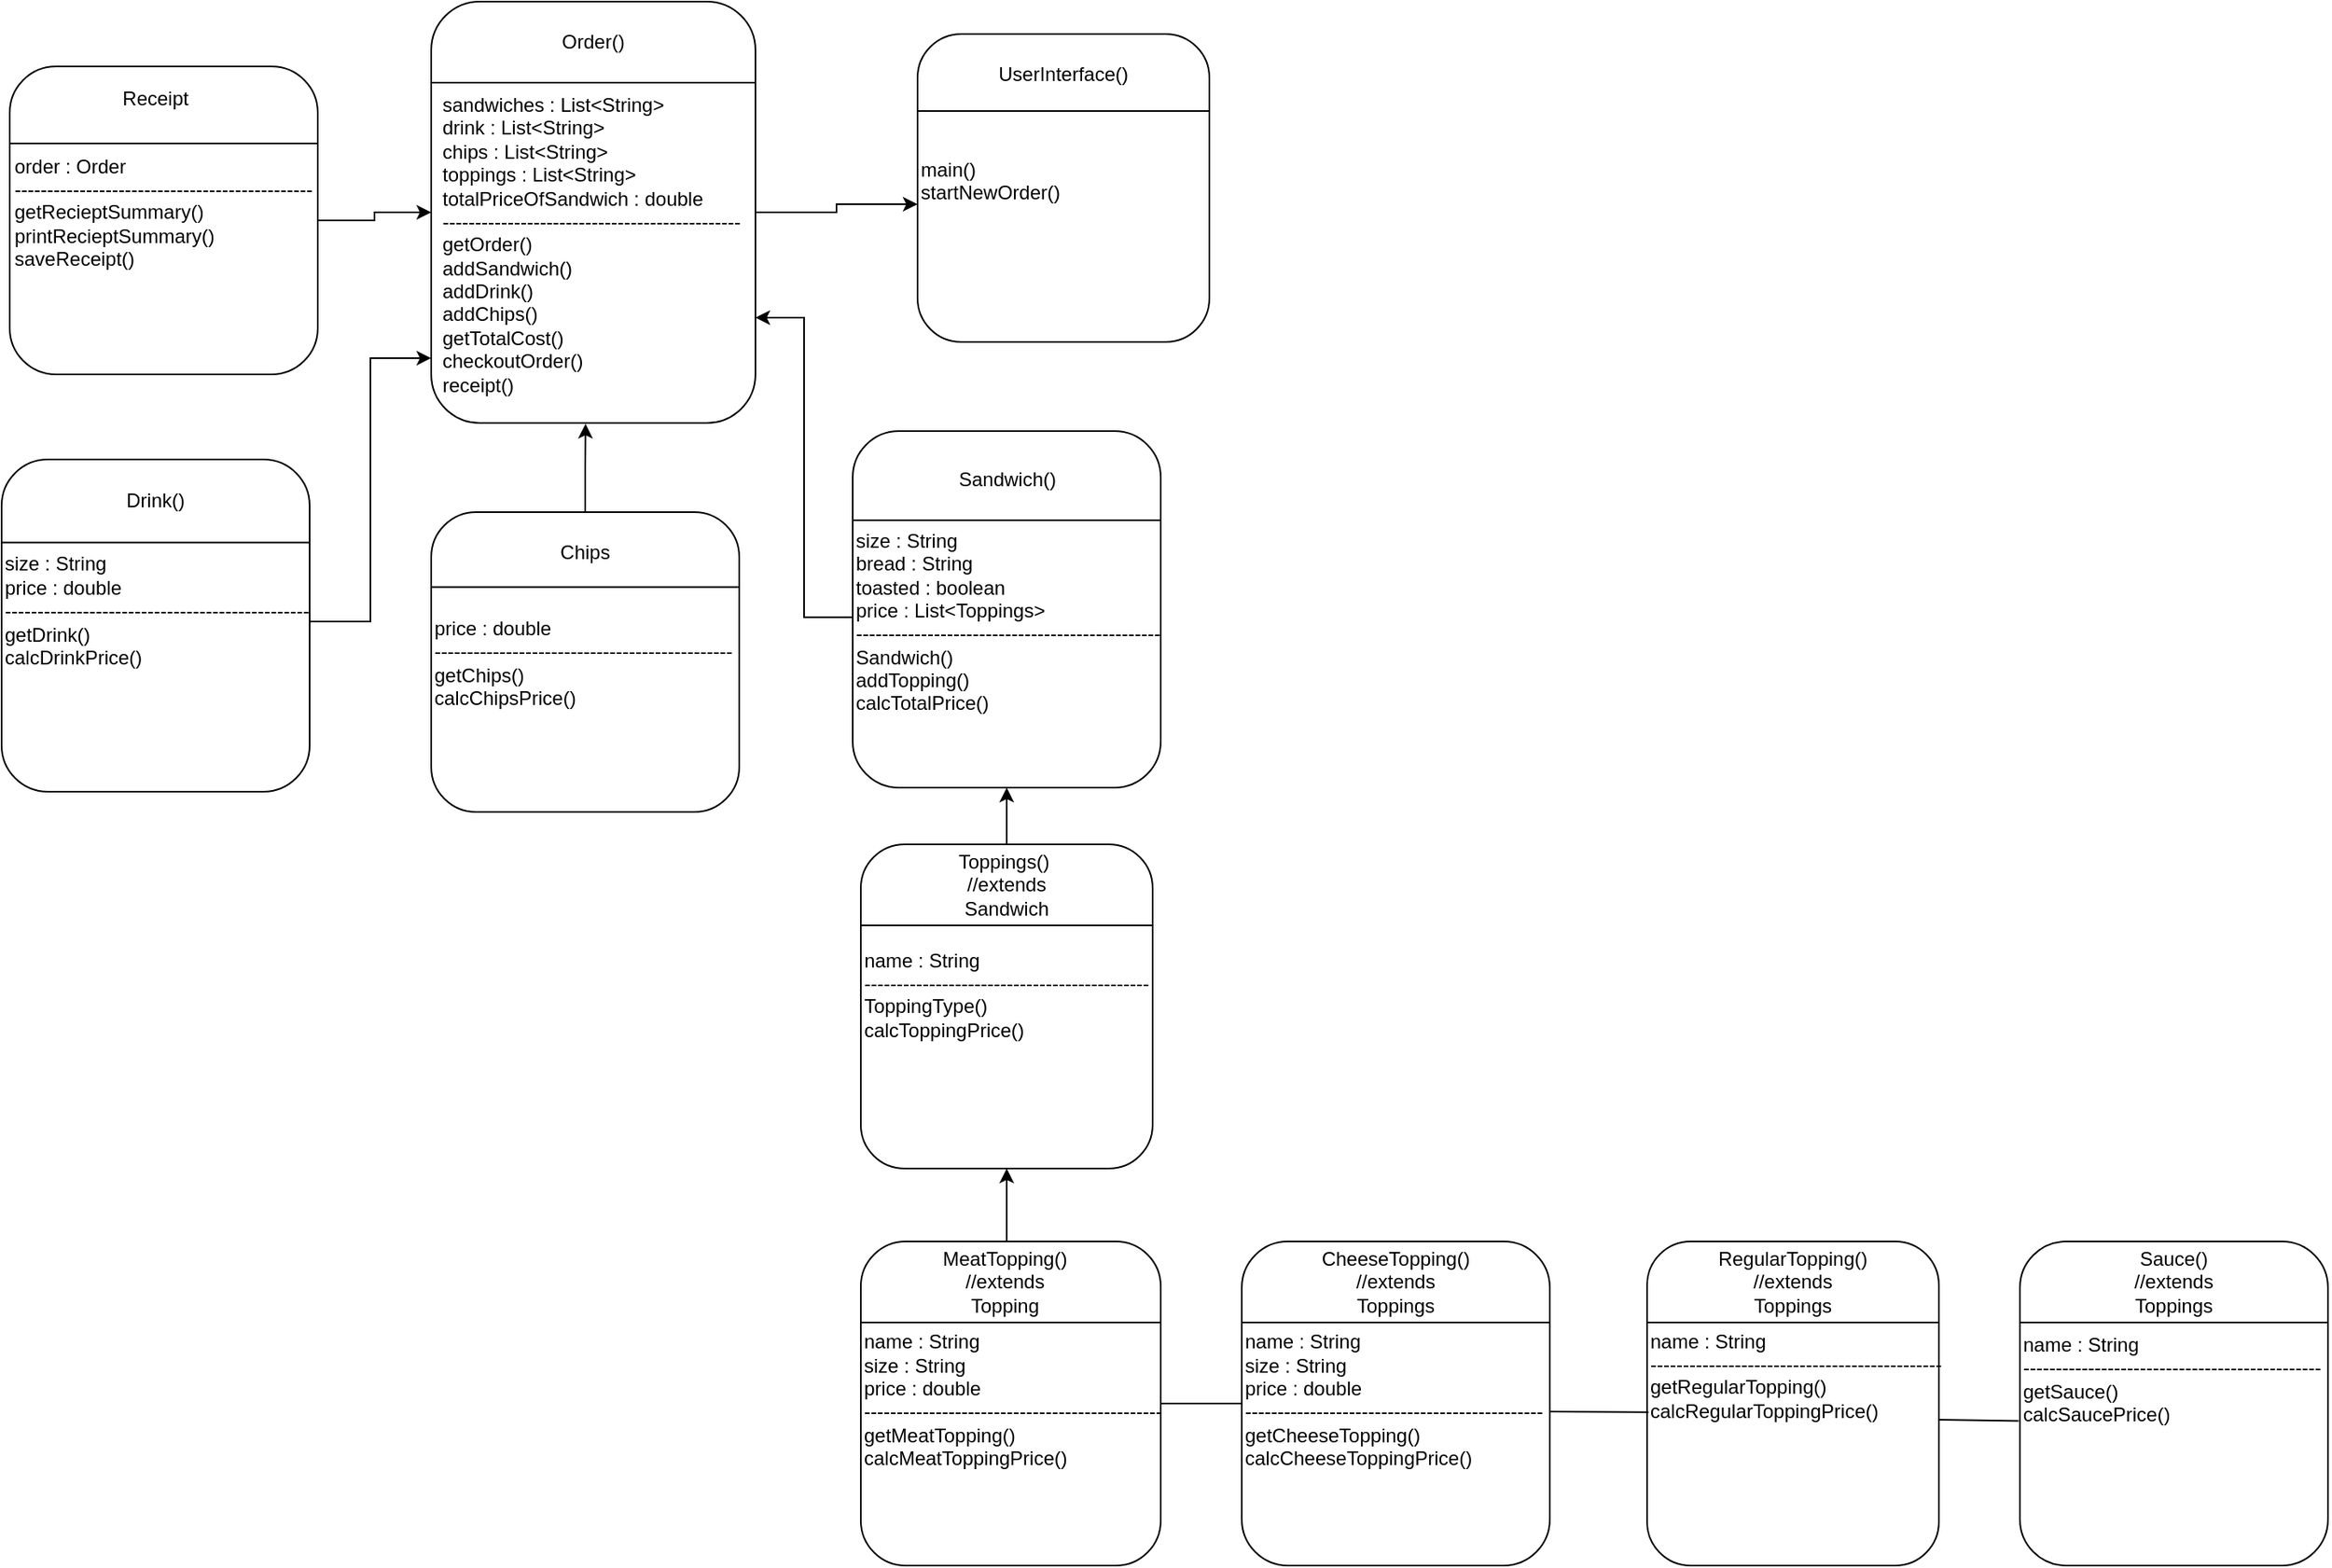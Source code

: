 <mxfile version="24.8.3">
  <diagram id="C5RBs43oDa-KdzZeNtuy" name="Page-1">
    <mxGraphModel dx="1996" dy="2198" grid="1" gridSize="10" guides="1" tooltips="1" connect="1" arrows="1" fold="1" page="1" pageScale="1" pageWidth="827" pageHeight="1169" math="0" shadow="0">
      <root>
        <mxCell id="WIyWlLk6GJQsqaUBKTNV-0" />
        <mxCell id="WIyWlLk6GJQsqaUBKTNV-1" parent="WIyWlLk6GJQsqaUBKTNV-0" />
        <mxCell id="g8ziXp4ras8LX38dk12a-0" value="" style="rounded=1;whiteSpace=wrap;html=1;" vertex="1" parent="WIyWlLk6GJQsqaUBKTNV-1">
          <mxGeometry x="760" y="-20" width="180" height="190" as="geometry" />
        </mxCell>
        <mxCell id="g8ziXp4ras8LX38dk12a-1" value="" style="endArrow=none;html=1;rounded=0;entryX=1;entryY=0.25;entryDx=0;entryDy=0;exitX=0;exitY=0.25;exitDx=0;exitDy=0;" edge="1" parent="WIyWlLk6GJQsqaUBKTNV-1" source="g8ziXp4ras8LX38dk12a-0" target="g8ziXp4ras8LX38dk12a-0">
          <mxGeometry width="50" height="50" relative="1" as="geometry">
            <mxPoint x="780" y="90" as="sourcePoint" />
            <mxPoint x="830" y="40" as="targetPoint" />
          </mxGeometry>
        </mxCell>
        <mxCell id="g8ziXp4ras8LX38dk12a-2" value="" style="rounded=1;whiteSpace=wrap;html=1;" vertex="1" parent="WIyWlLk6GJQsqaUBKTNV-1">
          <mxGeometry x="960" y="725" width="190" height="200" as="geometry" />
        </mxCell>
        <mxCell id="g8ziXp4ras8LX38dk12a-3" value="" style="endArrow=none;html=1;rounded=0;entryX=1;entryY=0.25;entryDx=0;entryDy=0;exitX=0;exitY=0.25;exitDx=0;exitDy=0;" edge="1" parent="WIyWlLk6GJQsqaUBKTNV-1" source="g8ziXp4ras8LX38dk12a-2" target="g8ziXp4ras8LX38dk12a-2">
          <mxGeometry width="50" height="50" relative="1" as="geometry">
            <mxPoint x="790" y="145" as="sourcePoint" />
            <mxPoint x="840" y="95" as="targetPoint" />
          </mxGeometry>
        </mxCell>
        <mxCell id="g8ziXp4ras8LX38dk12a-72" value="" style="edgeStyle=orthogonalEdgeStyle;rounded=0;orthogonalLoop=1;jettySize=auto;html=1;" edge="1" parent="WIyWlLk6GJQsqaUBKTNV-1" source="g8ziXp4ras8LX38dk12a-4" target="g8ziXp4ras8LX38dk12a-25">
          <mxGeometry relative="1" as="geometry" />
        </mxCell>
        <mxCell id="g8ziXp4ras8LX38dk12a-4" value="" style="rounded=1;whiteSpace=wrap;html=1;" vertex="1" parent="WIyWlLk6GJQsqaUBKTNV-1">
          <mxGeometry x="460" y="-40" width="200" height="260" as="geometry" />
        </mxCell>
        <mxCell id="g8ziXp4ras8LX38dk12a-5" value="" style="endArrow=none;html=1;rounded=0;entryX=1;entryY=0.25;entryDx=0;entryDy=0;exitX=0;exitY=0.25;exitDx=0;exitDy=0;" edge="1" parent="WIyWlLk6GJQsqaUBKTNV-1">
          <mxGeometry width="50" height="50" relative="1" as="geometry">
            <mxPoint x="460" y="10" as="sourcePoint" />
            <mxPoint x="660" y="10" as="targetPoint" />
            <Array as="points">
              <mxPoint x="560" y="10" />
            </Array>
          </mxGeometry>
        </mxCell>
        <mxCell id="g8ziXp4ras8LX38dk12a-30" value="" style="edgeStyle=orthogonalEdgeStyle;rounded=0;orthogonalLoop=1;jettySize=auto;html=1;" edge="1" parent="WIyWlLk6GJQsqaUBKTNV-1" source="g8ziXp4ras8LX38dk12a-6" target="g8ziXp4ras8LX38dk12a-27">
          <mxGeometry relative="1" as="geometry" />
        </mxCell>
        <mxCell id="g8ziXp4ras8LX38dk12a-6" value="" style="rounded=1;whiteSpace=wrap;html=1;" vertex="1" parent="WIyWlLk6GJQsqaUBKTNV-1">
          <mxGeometry x="725" y="480" width="180" height="200" as="geometry" />
        </mxCell>
        <mxCell id="g8ziXp4ras8LX38dk12a-7" value="" style="endArrow=none;html=1;rounded=0;entryX=1;entryY=0.25;entryDx=0;entryDy=0;exitX=0;exitY=0.25;exitDx=0;exitDy=0;" edge="1" parent="WIyWlLk6GJQsqaUBKTNV-1" source="g8ziXp4ras8LX38dk12a-6" target="g8ziXp4ras8LX38dk12a-6">
          <mxGeometry width="50" height="50" relative="1" as="geometry">
            <mxPoint x="995" y="410" as="sourcePoint" />
            <mxPoint x="1045" y="360" as="targetPoint" />
          </mxGeometry>
        </mxCell>
        <mxCell id="g8ziXp4ras8LX38dk12a-8" value="" style="rounded=1;whiteSpace=wrap;html=1;" vertex="1" parent="WIyWlLk6GJQsqaUBKTNV-1">
          <mxGeometry x="195" y="242.5" width="190" height="205" as="geometry" />
        </mxCell>
        <mxCell id="g8ziXp4ras8LX38dk12a-9" value="" style="endArrow=none;html=1;rounded=0;entryX=1;entryY=0.25;entryDx=0;entryDy=0;exitX=0;exitY=0.25;exitDx=0;exitDy=0;" edge="1" parent="WIyWlLk6GJQsqaUBKTNV-1" source="g8ziXp4ras8LX38dk12a-8" target="g8ziXp4ras8LX38dk12a-8">
          <mxGeometry width="50" height="50" relative="1" as="geometry">
            <mxPoint x="-195" y="742.5" as="sourcePoint" />
            <mxPoint x="-145" y="692.5" as="targetPoint" />
          </mxGeometry>
        </mxCell>
        <mxCell id="g8ziXp4ras8LX38dk12a-12" value="" style="rounded=1;whiteSpace=wrap;html=1;" vertex="1" parent="WIyWlLk6GJQsqaUBKTNV-1">
          <mxGeometry x="1440" y="725" width="190" height="200" as="geometry" />
        </mxCell>
        <mxCell id="g8ziXp4ras8LX38dk12a-13" value="" style="endArrow=none;html=1;rounded=0;entryX=1;entryY=0.25;entryDx=0;entryDy=0;exitX=0;exitY=0.25;exitDx=0;exitDy=0;" edge="1" parent="WIyWlLk6GJQsqaUBKTNV-1" source="g8ziXp4ras8LX38dk12a-12" target="g8ziXp4ras8LX38dk12a-12">
          <mxGeometry width="50" height="50" relative="1" as="geometry">
            <mxPoint x="1040" y="115" as="sourcePoint" />
            <mxPoint x="1090" y="65" as="targetPoint" />
          </mxGeometry>
        </mxCell>
        <mxCell id="g8ziXp4ras8LX38dk12a-14" value="" style="rounded=1;whiteSpace=wrap;html=1;" vertex="1" parent="WIyWlLk6GJQsqaUBKTNV-1">
          <mxGeometry x="725" y="725" width="185" height="200" as="geometry" />
        </mxCell>
        <mxCell id="g8ziXp4ras8LX38dk12a-15" value="" style="endArrow=none;html=1;rounded=0;entryX=1;entryY=0.25;entryDx=0;entryDy=0;exitX=0;exitY=0.25;exitDx=0;exitDy=0;" edge="1" parent="WIyWlLk6GJQsqaUBKTNV-1" source="g8ziXp4ras8LX38dk12a-14" target="g8ziXp4ras8LX38dk12a-14">
          <mxGeometry width="50" height="50" relative="1" as="geometry">
            <mxPoint x="1070" y="485" as="sourcePoint" />
            <mxPoint x="1120" y="435" as="targetPoint" />
          </mxGeometry>
        </mxCell>
        <mxCell id="g8ziXp4ras8LX38dk12a-81" value="" style="edgeStyle=orthogonalEdgeStyle;rounded=0;orthogonalLoop=1;jettySize=auto;html=1;entryX=0.476;entryY=1.002;entryDx=0;entryDy=0;entryPerimeter=0;" edge="1" parent="WIyWlLk6GJQsqaUBKTNV-1" source="g8ziXp4ras8LX38dk12a-16" target="g8ziXp4ras8LX38dk12a-4">
          <mxGeometry relative="1" as="geometry" />
        </mxCell>
        <mxCell id="g8ziXp4ras8LX38dk12a-16" value="" style="rounded=1;whiteSpace=wrap;html=1;" vertex="1" parent="WIyWlLk6GJQsqaUBKTNV-1">
          <mxGeometry x="460" y="275" width="190" height="185" as="geometry" />
        </mxCell>
        <mxCell id="g8ziXp4ras8LX38dk12a-17" value="" style="endArrow=none;html=1;rounded=0;entryX=1;entryY=0.25;entryDx=0;entryDy=0;exitX=0;exitY=0.25;exitDx=0;exitDy=0;" edge="1" parent="WIyWlLk6GJQsqaUBKTNV-1" source="g8ziXp4ras8LX38dk12a-16" target="g8ziXp4ras8LX38dk12a-16">
          <mxGeometry width="50" height="50" relative="1" as="geometry">
            <mxPoint x="60" y="1105" as="sourcePoint" />
            <mxPoint x="110" y="1055" as="targetPoint" />
          </mxGeometry>
        </mxCell>
        <mxCell id="g8ziXp4ras8LX38dk12a-71" value="" style="edgeStyle=orthogonalEdgeStyle;rounded=0;orthogonalLoop=1;jettySize=auto;html=1;entryX=0;entryY=0.5;entryDx=0;entryDy=0;" edge="1" parent="WIyWlLk6GJQsqaUBKTNV-1" source="g8ziXp4ras8LX38dk12a-18" target="g8ziXp4ras8LX38dk12a-4">
          <mxGeometry relative="1" as="geometry">
            <mxPoint x="690" y="-60" as="targetPoint" />
          </mxGeometry>
        </mxCell>
        <mxCell id="g8ziXp4ras8LX38dk12a-18" value="" style="rounded=1;whiteSpace=wrap;html=1;" vertex="1" parent="WIyWlLk6GJQsqaUBKTNV-1">
          <mxGeometry x="200" width="190" height="190" as="geometry" />
        </mxCell>
        <mxCell id="g8ziXp4ras8LX38dk12a-19" value="" style="endArrow=none;html=1;rounded=0;entryX=1;entryY=0.25;entryDx=0;entryDy=0;exitX=0;exitY=0.25;exitDx=0;exitDy=0;" edge="1" parent="WIyWlLk6GJQsqaUBKTNV-1" source="g8ziXp4ras8LX38dk12a-18" target="g8ziXp4ras8LX38dk12a-18">
          <mxGeometry width="50" height="50" relative="1" as="geometry">
            <mxPoint x="50" y="160" as="sourcePoint" />
            <mxPoint x="100" y="110" as="targetPoint" />
          </mxGeometry>
        </mxCell>
        <mxCell id="g8ziXp4ras8LX38dk12a-20" value="" style="rounded=1;whiteSpace=wrap;html=1;" vertex="1" parent="WIyWlLk6GJQsqaUBKTNV-1">
          <mxGeometry x="720" y="225" width="190" height="220" as="geometry" />
        </mxCell>
        <mxCell id="g8ziXp4ras8LX38dk12a-21" value="" style="endArrow=none;html=1;rounded=0;entryX=1;entryY=0.25;entryDx=0;entryDy=0;exitX=0;exitY=0.25;exitDx=0;exitDy=0;" edge="1" parent="WIyWlLk6GJQsqaUBKTNV-1" source="g8ziXp4ras8LX38dk12a-20" target="g8ziXp4ras8LX38dk12a-20">
          <mxGeometry width="50" height="50" relative="1" as="geometry">
            <mxPoint x="1380" y="345" as="sourcePoint" />
            <mxPoint x="1430" y="295" as="targetPoint" />
          </mxGeometry>
        </mxCell>
        <mxCell id="g8ziXp4ras8LX38dk12a-22" value="" style="rounded=1;whiteSpace=wrap;html=1;" vertex="1" parent="WIyWlLk6GJQsqaUBKTNV-1">
          <mxGeometry x="1210" y="725" width="180" height="200" as="geometry" />
        </mxCell>
        <mxCell id="g8ziXp4ras8LX38dk12a-23" value="" style="endArrow=none;html=1;rounded=0;entryX=1;entryY=0.25;entryDx=0;entryDy=0;exitX=0;exitY=0.25;exitDx=0;exitDy=0;" edge="1" parent="WIyWlLk6GJQsqaUBKTNV-1" source="g8ziXp4ras8LX38dk12a-22" target="g8ziXp4ras8LX38dk12a-22">
          <mxGeometry width="50" height="50" relative="1" as="geometry">
            <mxPoint x="1330" y="825" as="sourcePoint" />
            <mxPoint x="1380" y="775" as="targetPoint" />
          </mxGeometry>
        </mxCell>
        <mxCell id="g8ziXp4ras8LX38dk12a-24" value="UserInterface()" style="text;html=1;align=center;verticalAlign=middle;whiteSpace=wrap;rounded=0;" vertex="1" parent="WIyWlLk6GJQsqaUBKTNV-1">
          <mxGeometry x="820" y="-10" width="60" height="30" as="geometry" />
        </mxCell>
        <mxCell id="g8ziXp4ras8LX38dk12a-25" value="main()&lt;div&gt;startNewOrder()&lt;/div&gt;&lt;div&gt;&lt;br&gt;&lt;/div&gt;&lt;div style=&quot;&quot;&gt;&lt;br&gt;&lt;/div&gt;" style="text;html=1;align=left;verticalAlign=middle;whiteSpace=wrap;rounded=0;" vertex="1" parent="WIyWlLk6GJQsqaUBKTNV-1">
          <mxGeometry x="760" y="30" width="180" height="110" as="geometry" />
        </mxCell>
        <mxCell id="g8ziXp4ras8LX38dk12a-58" value="" style="edgeStyle=orthogonalEdgeStyle;rounded=0;orthogonalLoop=1;jettySize=auto;html=1;entryX=1;entryY=0.75;entryDx=0;entryDy=0;exitX=0;exitY=0.447;exitDx=0;exitDy=0;exitPerimeter=0;" edge="1" parent="WIyWlLk6GJQsqaUBKTNV-1" source="g8ziXp4ras8LX38dk12a-27" target="g8ziXp4ras8LX38dk12a-4">
          <mxGeometry relative="1" as="geometry" />
        </mxCell>
        <mxCell id="g8ziXp4ras8LX38dk12a-26" value="Sandwich()" style="text;html=1;align=center;verticalAlign=middle;whiteSpace=wrap;rounded=0;" vertex="1" parent="WIyWlLk6GJQsqaUBKTNV-1">
          <mxGeometry x="742.5" y="220" width="145" height="70" as="geometry" />
        </mxCell>
        <mxCell id="g8ziXp4ras8LX38dk12a-27" value="size : String&lt;div&gt;bread : String&lt;/div&gt;&lt;div&gt;toasted : boolean&lt;/div&gt;&lt;div&gt;price : List&amp;lt;Toppings&amp;gt;&lt;/div&gt;&lt;div&gt;-----------------------------------------------Sandwich()&lt;/div&gt;&lt;div&gt;addTopping()&lt;/div&gt;&lt;div&gt;calcTotalPrice()&lt;/div&gt;&lt;div&gt;&amp;nbsp;&lt;/div&gt;" style="text;html=1;align=left;verticalAlign=middle;whiteSpace=wrap;rounded=0;" vertex="1" parent="WIyWlLk6GJQsqaUBKTNV-1">
          <mxGeometry x="720" y="255" width="190" height="190" as="geometry" />
        </mxCell>
        <mxCell id="g8ziXp4ras8LX38dk12a-28" value="Toppings()&amp;nbsp;&lt;div&gt;//extends Sandwich&lt;/div&gt;" style="text;html=1;align=center;verticalAlign=middle;whiteSpace=wrap;rounded=0;" vertex="1" parent="WIyWlLk6GJQsqaUBKTNV-1">
          <mxGeometry x="785" y="490" width="60" height="30" as="geometry" />
        </mxCell>
        <mxCell id="g8ziXp4ras8LX38dk12a-29" value="&lt;div style=&quot;text-align: left;&quot;&gt;&lt;span style=&quot;background-color: initial;&quot;&gt;name : String&amp;nbsp;&lt;/span&gt;&lt;/div&gt;&lt;div style=&quot;text-align: left;&quot;&gt;--------------------------------------------&lt;/div&gt;&lt;div style=&quot;text-align: left;&quot;&gt;ToppingType()&lt;/div&gt;&lt;div style=&quot;text-align: left;&quot;&gt;calcToppingPrice()&lt;/div&gt;&lt;div&gt;&lt;br&gt;&lt;/div&gt;" style="text;html=1;align=center;verticalAlign=middle;whiteSpace=wrap;rounded=0;" vertex="1" parent="WIyWlLk6GJQsqaUBKTNV-1">
          <mxGeometry x="720" y="530" width="190" height="100" as="geometry" />
        </mxCell>
        <mxCell id="g8ziXp4ras8LX38dk12a-31" value="MeatTopping()&lt;div&gt;//extends Topping&lt;/div&gt;" style="text;html=1;align=center;verticalAlign=middle;whiteSpace=wrap;rounded=0;" vertex="1" parent="WIyWlLk6GJQsqaUBKTNV-1">
          <mxGeometry x="784" y="735" width="60" height="30" as="geometry" />
        </mxCell>
        <mxCell id="g8ziXp4ras8LX38dk12a-32" value="name : String&lt;div&gt;size : String&lt;/div&gt;&lt;div&gt;price : double&lt;/div&gt;&lt;div&gt;----------------------------------------------&lt;/div&gt;&lt;div&gt;getMeatTopping()&lt;/div&gt;&lt;div&gt;calcMeatToppingPrice()&lt;/div&gt;&lt;div&gt;&lt;br&gt;&lt;/div&gt;" style="text;html=1;align=left;verticalAlign=middle;whiteSpace=wrap;rounded=0;" vertex="1" parent="WIyWlLk6GJQsqaUBKTNV-1">
          <mxGeometry x="725" y="775" width="196" height="110" as="geometry" />
        </mxCell>
        <mxCell id="g8ziXp4ras8LX38dk12a-35" value="CheeseTopping()&lt;div&gt;//extends Toppings&lt;/div&gt;" style="text;html=1;align=center;verticalAlign=middle;whiteSpace=wrap;rounded=0;" vertex="1" parent="WIyWlLk6GJQsqaUBKTNV-1">
          <mxGeometry x="1025" y="735" width="60" height="30" as="geometry" />
        </mxCell>
        <mxCell id="g8ziXp4ras8LX38dk12a-36" value="name : String&lt;div&gt;size : String&lt;/div&gt;&lt;div&gt;price : double&lt;/div&gt;&lt;div&gt;----------------------------------------------&lt;/div&gt;&lt;div&gt;getCheeseTopping()&lt;/div&gt;&lt;div&gt;calcCheeseToppingPrice()&lt;/div&gt;&lt;div&gt;&lt;br&gt;&lt;/div&gt;" style="text;html=1;align=left;verticalAlign=middle;whiteSpace=wrap;rounded=0;" vertex="1" parent="WIyWlLk6GJQsqaUBKTNV-1">
          <mxGeometry x="960" y="735" width="190" height="190" as="geometry" />
        </mxCell>
        <mxCell id="g8ziXp4ras8LX38dk12a-44" value="" style="endArrow=classic;html=1;rounded=0;entryX=0.5;entryY=1;entryDx=0;entryDy=0;" edge="1" parent="WIyWlLk6GJQsqaUBKTNV-1" target="g8ziXp4ras8LX38dk12a-6">
          <mxGeometry width="50" height="50" relative="1" as="geometry">
            <mxPoint x="815" y="725" as="sourcePoint" />
            <mxPoint x="1030" y="655" as="targetPoint" />
          </mxGeometry>
        </mxCell>
        <mxCell id="g8ziXp4ras8LX38dk12a-46" value="" style="endArrow=none;html=1;rounded=0;entryX=0;entryY=0.5;entryDx=0;entryDy=0;exitX=1;exitY=0.5;exitDx=0;exitDy=0;" edge="1" parent="WIyWlLk6GJQsqaUBKTNV-1" source="g8ziXp4ras8LX38dk12a-14" target="g8ziXp4ras8LX38dk12a-2">
          <mxGeometry width="50" height="50" relative="1" as="geometry">
            <mxPoint x="880" y="850" as="sourcePoint" />
            <mxPoint x="930" y="800" as="targetPoint" />
          </mxGeometry>
        </mxCell>
        <mxCell id="g8ziXp4ras8LX38dk12a-47" value="RegularTopping()&lt;div&gt;//extends Toppings&lt;/div&gt;" style="text;html=1;align=center;verticalAlign=middle;whiteSpace=wrap;rounded=0;" vertex="1" parent="WIyWlLk6GJQsqaUBKTNV-1">
          <mxGeometry x="1270" y="735" width="60" height="30" as="geometry" />
        </mxCell>
        <mxCell id="g8ziXp4ras8LX38dk12a-49" value="name : String&lt;div&gt;---------------------------------------------&lt;/div&gt;&lt;div&gt;getRegularTopping()&lt;/div&gt;&lt;div&gt;calcRegularToppingPrice()&lt;/div&gt;&lt;div&gt;&lt;br&gt;&lt;/div&gt;" style="text;html=1;align=left;verticalAlign=middle;whiteSpace=wrap;rounded=0;" vertex="1" parent="WIyWlLk6GJQsqaUBKTNV-1">
          <mxGeometry x="1210" y="725" width="190" height="180" as="geometry" />
        </mxCell>
        <mxCell id="g8ziXp4ras8LX38dk12a-50" value="" style="endArrow=none;html=1;rounded=0;entryX=0.005;entryY=0.527;entryDx=0;entryDy=0;exitX=1;exitY=0.5;exitDx=0;exitDy=0;entryPerimeter=0;" edge="1" parent="WIyWlLk6GJQsqaUBKTNV-1" source="g8ziXp4ras8LX38dk12a-36" target="g8ziXp4ras8LX38dk12a-22">
          <mxGeometry width="50" height="50" relative="1" as="geometry">
            <mxPoint x="1140" y="825" as="sourcePoint" />
            <mxPoint x="1190" y="775" as="targetPoint" />
          </mxGeometry>
        </mxCell>
        <mxCell id="g8ziXp4ras8LX38dk12a-52" value="Sauce()&lt;div&gt;//extends Toppings&lt;/div&gt;" style="text;html=1;align=center;verticalAlign=middle;whiteSpace=wrap;rounded=0;" vertex="1" parent="WIyWlLk6GJQsqaUBKTNV-1">
          <mxGeometry x="1505" y="735" width="60" height="30" as="geometry" />
        </mxCell>
        <mxCell id="g8ziXp4ras8LX38dk12a-54" value="name : String&lt;div&gt;----------------------------------------------&lt;/div&gt;&lt;div&gt;getSauce()&lt;/div&gt;&lt;div&gt;calcSaucePrice()&lt;/div&gt;" style="text;html=1;align=left;verticalAlign=middle;whiteSpace=wrap;rounded=0;" vertex="1" parent="WIyWlLk6GJQsqaUBKTNV-1">
          <mxGeometry x="1440" y="735" width="190" height="150" as="geometry" />
        </mxCell>
        <mxCell id="g8ziXp4ras8LX38dk12a-55" value="" style="endArrow=none;html=1;rounded=0;entryX=-0.004;entryY=0.704;entryDx=0;entryDy=0;entryPerimeter=0;" edge="1" parent="WIyWlLk6GJQsqaUBKTNV-1">
          <mxGeometry width="50" height="50" relative="1" as="geometry">
            <mxPoint x="1390" y="835" as="sourcePoint" />
            <mxPoint x="1439.24" y="835.8" as="targetPoint" />
          </mxGeometry>
        </mxCell>
        <mxCell id="g8ziXp4ras8LX38dk12a-56" value="Drink()" style="text;html=1;align=center;verticalAlign=middle;whiteSpace=wrap;rounded=0;" vertex="1" parent="WIyWlLk6GJQsqaUBKTNV-1">
          <mxGeometry x="260" y="252.5" width="60" height="30" as="geometry" />
        </mxCell>
        <mxCell id="g8ziXp4ras8LX38dk12a-60" value="" style="edgeStyle=orthogonalEdgeStyle;rounded=0;orthogonalLoop=1;jettySize=auto;html=1;entryX=0;entryY=0.846;entryDx=0;entryDy=0;entryPerimeter=0;" edge="1" parent="WIyWlLk6GJQsqaUBKTNV-1" source="g8ziXp4ras8LX38dk12a-57" target="g8ziXp4ras8LX38dk12a-4">
          <mxGeometry relative="1" as="geometry">
            <mxPoint x="790" y="150" as="targetPoint" />
          </mxGeometry>
        </mxCell>
        <mxCell id="g8ziXp4ras8LX38dk12a-57" value="size : String&lt;div&gt;price : double&lt;/div&gt;&lt;div&gt;-----------------------------------------------&lt;/div&gt;&lt;div&gt;getDrink()&lt;/div&gt;&lt;div&gt;calcDrinkPrice()&lt;br&gt;&lt;div&gt;&lt;br&gt;&lt;/div&gt;&lt;/div&gt;" style="text;html=1;align=left;verticalAlign=middle;whiteSpace=wrap;rounded=0;" vertex="1" parent="WIyWlLk6GJQsqaUBKTNV-1">
          <mxGeometry x="195" y="242.5" width="190" height="200" as="geometry" />
        </mxCell>
        <mxCell id="g8ziXp4ras8LX38dk12a-61" value="Order()" style="text;html=1;align=center;verticalAlign=middle;whiteSpace=wrap;rounded=0;" vertex="1" parent="WIyWlLk6GJQsqaUBKTNV-1">
          <mxGeometry x="530" y="-30" width="60" height="30" as="geometry" />
        </mxCell>
        <mxCell id="g8ziXp4ras8LX38dk12a-63" value="&lt;div&gt;sandwiches : List&amp;lt;String&amp;gt;&lt;/div&gt;&lt;div&gt;drink : List&amp;lt;String&amp;gt;&lt;/div&gt;&lt;div&gt;chips : List&amp;lt;String&amp;gt;&lt;/div&gt;&lt;div&gt;toppings : List&amp;lt;String&amp;gt;&lt;/div&gt;&lt;div&gt;totalPriceOfSandwich : double&lt;/div&gt;&lt;div&gt;----------------------------------------------&lt;/div&gt;getOrder()&lt;div&gt;addSandwich()&lt;/div&gt;&lt;div&gt;addDrink()&lt;/div&gt;&lt;div&gt;addChips()&lt;/div&gt;&lt;div&gt;getTotalCost()&lt;/div&gt;&lt;div&gt;checkoutOrder()&lt;/div&gt;&lt;div&gt;receipt()&lt;/div&gt;" style="text;html=1;align=left;verticalAlign=middle;whiteSpace=wrap;rounded=0;" vertex="1" parent="WIyWlLk6GJQsqaUBKTNV-1">
          <mxGeometry x="465" y="27.5" width="190" height="165" as="geometry" />
        </mxCell>
        <mxCell id="g8ziXp4ras8LX38dk12a-65" value="Receipt" style="text;html=1;align=center;verticalAlign=middle;whiteSpace=wrap;rounded=0;" vertex="1" parent="WIyWlLk6GJQsqaUBKTNV-1">
          <mxGeometry x="260" y="5" width="60" height="30" as="geometry" />
        </mxCell>
        <mxCell id="g8ziXp4ras8LX38dk12a-66" value="order : Order&lt;div&gt;----------------------------------------------&lt;/div&gt;&lt;div&gt;getRecieptSummary()&lt;/div&gt;&lt;div&gt;printRecieptSummary()&lt;/div&gt;&lt;div&gt;saveReceipt()&lt;/div&gt;" style="text;html=1;align=left;verticalAlign=middle;whiteSpace=wrap;rounded=0;" vertex="1" parent="WIyWlLk6GJQsqaUBKTNV-1">
          <mxGeometry x="201" y="27.5" width="190" height="125" as="geometry" />
        </mxCell>
        <mxCell id="g8ziXp4ras8LX38dk12a-73" value="Chips" style="text;html=1;align=center;verticalAlign=middle;whiteSpace=wrap;rounded=0;" vertex="1" parent="WIyWlLk6GJQsqaUBKTNV-1">
          <mxGeometry x="525" y="285" width="60" height="30" as="geometry" />
        </mxCell>
        <mxCell id="g8ziXp4ras8LX38dk12a-74" value="price : double&lt;div&gt;----------------------------------------------&lt;/div&gt;&lt;div&gt;getChips()&lt;/div&gt;&lt;div&gt;calcChipsPrice()&lt;/div&gt;" style="text;html=1;align=left;verticalAlign=middle;whiteSpace=wrap;rounded=0;" vertex="1" parent="WIyWlLk6GJQsqaUBKTNV-1">
          <mxGeometry x="460" y="320" width="190" height="95" as="geometry" />
        </mxCell>
      </root>
    </mxGraphModel>
  </diagram>
</mxfile>
